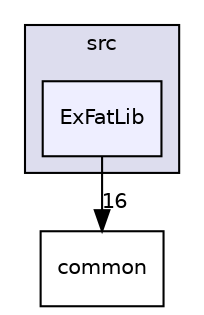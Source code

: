 digraph "C:/Users/Shadow/Documents/GitHub/ERISCore/lib/SdFat-beta-master/src/ExFatLib" {
  compound=true
  node [ fontsize="10", fontname="Helvetica"];
  edge [ labelfontsize="10", labelfontname="Helvetica"];
  subgraph clusterdir_ea07528d4a32d2d88075cc43f02c8397 {
    graph [ bgcolor="#ddddee", pencolor="black", label="src" fontname="Helvetica", fontsize="10", URL="dir_ea07528d4a32d2d88075cc43f02c8397.html"]
  dir_fcbe7bc25bcd8f904b4b2d408c831a0b [shape=box, label="ExFatLib", style="filled", fillcolor="#eeeeff", pencolor="black", URL="dir_fcbe7bc25bcd8f904b4b2d408c831a0b.html"];
  }
  dir_9b0d0320bfccf1220a4d254fcf913ca2 [shape=box label="common" URL="dir_9b0d0320bfccf1220a4d254fcf913ca2.html"];
  dir_fcbe7bc25bcd8f904b4b2d408c831a0b->dir_9b0d0320bfccf1220a4d254fcf913ca2 [headlabel="16", labeldistance=1.5 headhref="dir_000031_000029.html"];
}
